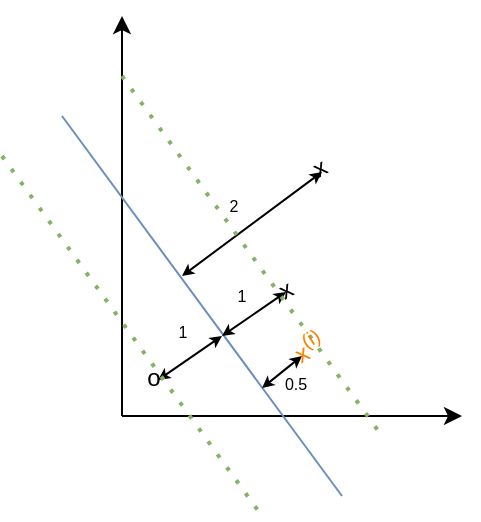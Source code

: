 <mxfile version="17.4.4" type="device"><diagram id="r4Xi-zeiHKshi8-fKuTa" name="Page-1"><mxGraphModel dx="313" dy="459" grid="1" gridSize="10" guides="1" tooltips="1" connect="1" arrows="1" fold="1" page="1" pageScale="1" pageWidth="827" pageHeight="1169" math="0" shadow="0"><root><mxCell id="0"/><mxCell id="1" parent="0"/><mxCell id="awKIRHBCwUkcCKA9g07n-1" value="" style="endArrow=classic;html=1;rounded=0;" edge="1" parent="1"><mxGeometry width="50" height="50" relative="1" as="geometry"><mxPoint x="200" y="400" as="sourcePoint"/><mxPoint x="200" y="200" as="targetPoint"/></mxGeometry></mxCell><mxCell id="awKIRHBCwUkcCKA9g07n-2" value="" style="endArrow=classic;html=1;rounded=0;" edge="1" parent="1"><mxGeometry width="50" height="50" relative="1" as="geometry"><mxPoint x="200" y="400" as="sourcePoint"/><mxPoint x="370" y="400" as="targetPoint"/></mxGeometry></mxCell><mxCell id="awKIRHBCwUkcCKA9g07n-3" value="" style="endArrow=none;html=1;rounded=0;fillColor=#dae8fc;strokeColor=#6c8ebf;" edge="1" parent="1"><mxGeometry width="50" height="50" relative="1" as="geometry"><mxPoint x="310" y="440" as="sourcePoint"/><mxPoint x="170" y="250" as="targetPoint"/></mxGeometry></mxCell><mxCell id="awKIRHBCwUkcCKA9g07n-8" value="" style="endArrow=classic;html=1;rounded=0;entryX=0;entryY=1;entryDx=0;entryDy=0;startArrow=classic;startFill=1;endFill=1;endSize=3;startSize=3;" edge="1" parent="1"><mxGeometry width="50" height="50" relative="1" as="geometry"><mxPoint x="250" y="360" as="sourcePoint"/><mxPoint x="282" y="338" as="targetPoint"/></mxGeometry></mxCell><mxCell id="awKIRHBCwUkcCKA9g07n-10" value="1" style="text;html=1;strokeColor=none;fillColor=none;align=center;verticalAlign=middle;whiteSpace=wrap;rounded=0;fontSize=8;" vertex="1" parent="1"><mxGeometry x="250" y="330" width="20" height="20" as="geometry"/></mxCell><mxCell id="awKIRHBCwUkcCKA9g07n-11" value="1" style="text;html=1;strokeColor=none;fillColor=none;align=center;verticalAlign=middle;whiteSpace=wrap;rounded=0;fontSize=8;" vertex="1" parent="1"><mxGeometry x="221" y="350" width="19" height="16" as="geometry"/></mxCell><mxCell id="awKIRHBCwUkcCKA9g07n-13" value="" style="endArrow=classic;html=1;rounded=0;entryX=0;entryY=1;entryDx=0;entryDy=0;startArrow=classic;startFill=1;endFill=1;endSize=3;startSize=3;" edge="1" parent="1"><mxGeometry width="50" height="50" relative="1" as="geometry"><mxPoint x="230" y="330" as="sourcePoint"/><mxPoint x="300" y="278" as="targetPoint"/></mxGeometry></mxCell><mxCell id="awKIRHBCwUkcCKA9g07n-14" value="2" style="text;html=1;strokeColor=none;fillColor=none;align=center;verticalAlign=middle;whiteSpace=wrap;rounded=0;fontSize=8;" vertex="1" parent="1"><mxGeometry x="246" y="290" width="20" height="10" as="geometry"/></mxCell><mxCell id="awKIRHBCwUkcCKA9g07n-15" value="x" style="text;html=1;strokeColor=none;fillColor=none;align=center;verticalAlign=middle;whiteSpace=wrap;rounded=0;rotation=-30;" vertex="1" parent="1"><mxGeometry x="294" y="271" width="10" height="10" as="geometry"/></mxCell><mxCell id="awKIRHBCwUkcCKA9g07n-16" value="x" style="text;html=1;strokeColor=none;fillColor=none;align=center;verticalAlign=middle;whiteSpace=wrap;rounded=0;rotation=-30;" vertex="1" parent="1"><mxGeometry x="277" y="332" width="10" height="10" as="geometry"/></mxCell><mxCell id="awKIRHBCwUkcCKA9g07n-18" value="o" style="text;html=1;strokeColor=none;fillColor=none;align=center;verticalAlign=middle;whiteSpace=wrap;rounded=0;" vertex="1" parent="1"><mxGeometry x="211" y="376" width="10" height="10" as="geometry"/></mxCell><mxCell id="awKIRHBCwUkcCKA9g07n-19" value="" style="endArrow=classic;html=1;rounded=0;entryX=0;entryY=1;entryDx=0;entryDy=0;startArrow=classic;startFill=1;endFill=1;endSize=3;startSize=3;" edge="1" parent="1"><mxGeometry width="50" height="50" relative="1" as="geometry"><mxPoint x="218" y="382" as="sourcePoint"/><mxPoint x="250" y="360" as="targetPoint"/></mxGeometry></mxCell><mxCell id="awKIRHBCwUkcCKA9g07n-21" value="" style="endArrow=none;dashed=1;html=1;dashPattern=1 3;strokeWidth=2;rounded=0;fontSize=8;startSize=3;endSize=3;fillColor=#d5e8d4;strokeColor=#82b366;" edge="1" parent="1"><mxGeometry width="50" height="50" relative="1" as="geometry"><mxPoint x="140" y="270" as="sourcePoint"/><mxPoint x="270" y="450" as="targetPoint"/></mxGeometry></mxCell><mxCell id="awKIRHBCwUkcCKA9g07n-23" value="" style="endArrow=none;dashed=1;html=1;dashPattern=1 3;strokeWidth=2;rounded=0;fontSize=8;startSize=3;endSize=3;fillColor=#d5e8d4;strokeColor=#82b366;" edge="1" parent="1"><mxGeometry width="50" height="50" relative="1" as="geometry"><mxPoint x="200" y="230" as="sourcePoint"/><mxPoint x="330" y="410" as="targetPoint"/></mxGeometry></mxCell><mxCell id="awKIRHBCwUkcCKA9g07n-25" value="" style="endArrow=classic;html=1;rounded=0;startArrow=classic;startFill=1;endFill=1;endSize=3;startSize=3;" edge="1" parent="1"><mxGeometry width="50" height="50" relative="1" as="geometry"><mxPoint x="270" y="386" as="sourcePoint"/><mxPoint x="290" y="370" as="targetPoint"/></mxGeometry></mxCell><mxCell id="awKIRHBCwUkcCKA9g07n-26" value="0.5" style="text;html=1;strokeColor=none;fillColor=none;align=center;verticalAlign=middle;whiteSpace=wrap;rounded=0;fontSize=8;" vertex="1" parent="1"><mxGeometry x="277" y="374" width="20" height="20" as="geometry"/></mxCell><mxCell id="awKIRHBCwUkcCKA9g07n-27" value="x&lt;sup&gt;(i)&lt;/sup&gt;" style="text;html=1;strokeColor=none;fillColor=none;align=center;verticalAlign=middle;whiteSpace=wrap;rounded=0;rotation=-30;fontColor=#FF8000;" vertex="1" parent="1"><mxGeometry x="288" y="360" width="10" height="10" as="geometry"/></mxCell></root></mxGraphModel></diagram></mxfile>